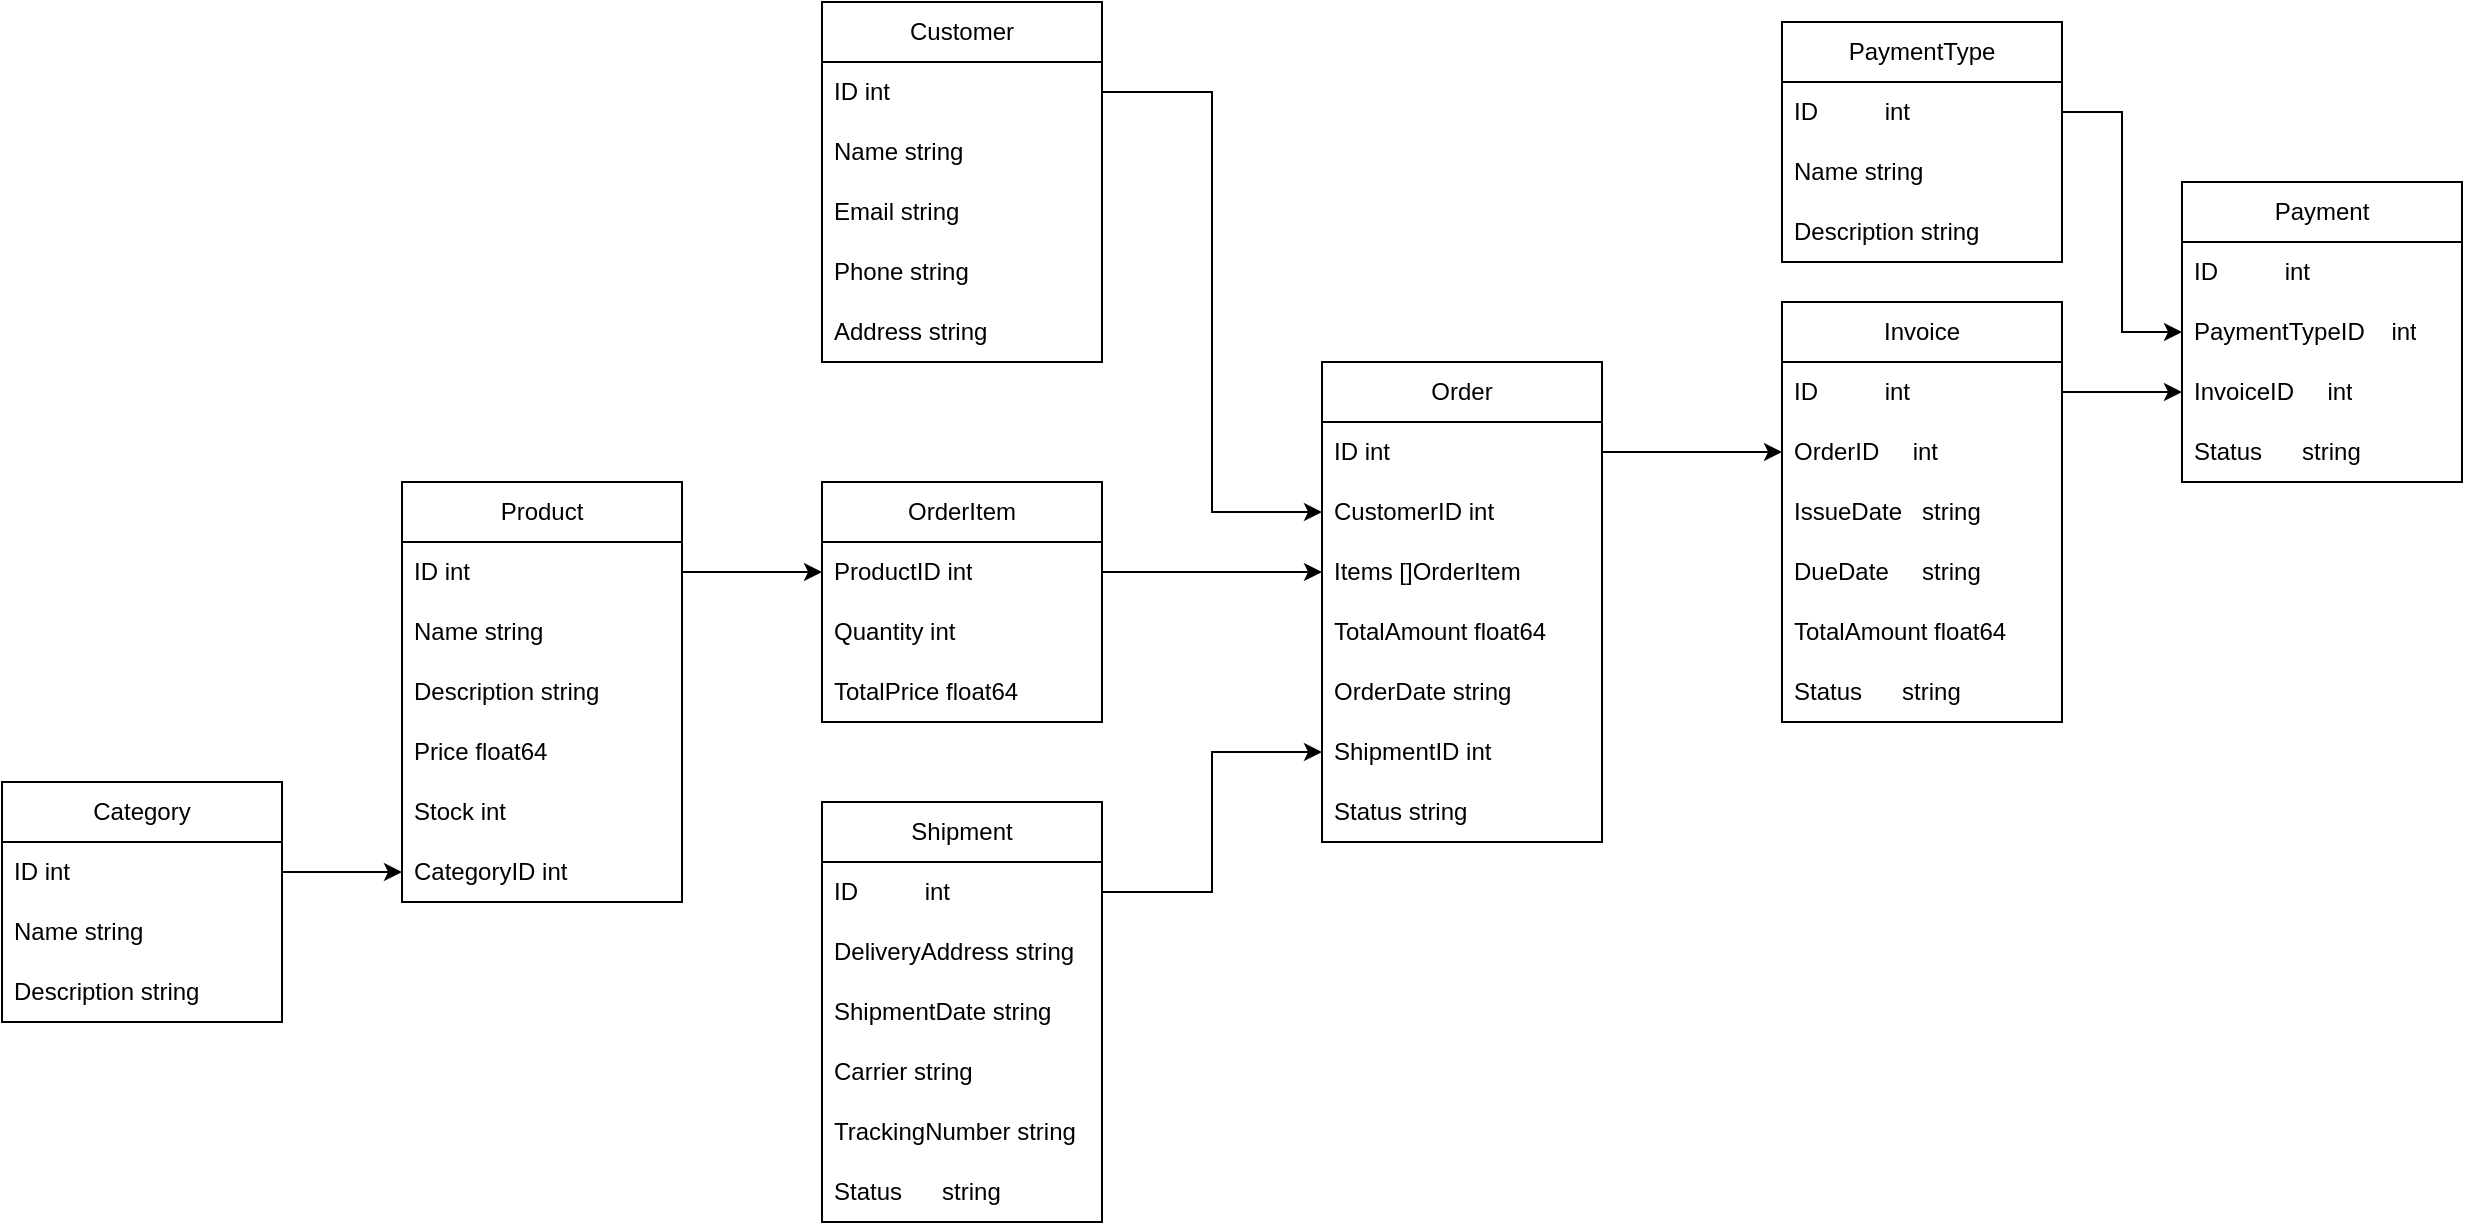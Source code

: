 <mxfile version="23.0.2" type="device" pages="3">
  <diagram name="Страница — 1" id="OrXKWMUVf-7JSKcRMRbm">
    <mxGraphModel dx="1621" dy="1203" grid="1" gridSize="10" guides="1" tooltips="1" connect="1" arrows="1" fold="1" page="1" pageScale="1" pageWidth="827" pageHeight="1169" math="0" shadow="0">
      <root>
        <mxCell id="0" />
        <mxCell id="1" parent="0" />
        <mxCell id="IeuV8SqR-g_wBqQhRRTd-9" value="Invoice" style="swimlane;fontStyle=0;childLayout=stackLayout;horizontal=1;startSize=30;horizontalStack=0;resizeParent=1;resizeParentMax=0;resizeLast=0;collapsible=1;marginBottom=0;whiteSpace=wrap;html=1;" parent="1" vertex="1">
          <mxGeometry x="750" y="180" width="140" height="210" as="geometry">
            <mxRectangle x="60" y="680" width="80" height="30" as="alternateBounds" />
          </mxGeometry>
        </mxCell>
        <mxCell id="IeuV8SqR-g_wBqQhRRTd-10" value="ID&amp;nbsp; &amp;nbsp; &amp;nbsp; &amp;nbsp; &amp;nbsp; int" style="text;strokeColor=none;fillColor=none;align=left;verticalAlign=middle;spacingLeft=4;spacingRight=4;overflow=hidden;points=[[0,0.5],[1,0.5]];portConstraint=eastwest;rotatable=0;whiteSpace=wrap;html=1;" parent="IeuV8SqR-g_wBqQhRRTd-9" vertex="1">
          <mxGeometry y="30" width="140" height="30" as="geometry" />
        </mxCell>
        <mxCell id="IeuV8SqR-g_wBqQhRRTd-11" value="&lt;div style=&quot;border-color: var(--border-color);&quot;&gt;OrderID&amp;nbsp; &amp;nbsp; &amp;nbsp;int&lt;/div&gt;" style="text;strokeColor=none;fillColor=none;align=left;verticalAlign=middle;spacingLeft=4;spacingRight=4;overflow=hidden;points=[[0,0.5],[1,0.5]];portConstraint=eastwest;rotatable=0;whiteSpace=wrap;html=1;" parent="IeuV8SqR-g_wBqQhRRTd-9" vertex="1">
          <mxGeometry y="60" width="140" height="30" as="geometry" />
        </mxCell>
        <mxCell id="IeuV8SqR-g_wBqQhRRTd-12" value="IssueDate&amp;nbsp; &amp;nbsp;string" style="text;strokeColor=none;fillColor=none;align=left;verticalAlign=middle;spacingLeft=4;spacingRight=4;overflow=hidden;points=[[0,0.5],[1,0.5]];portConstraint=eastwest;rotatable=0;whiteSpace=wrap;html=1;" parent="IeuV8SqR-g_wBqQhRRTd-9" vertex="1">
          <mxGeometry y="90" width="140" height="30" as="geometry" />
        </mxCell>
        <mxCell id="IeuV8SqR-g_wBqQhRRTd-13" value="DueDate&amp;nbsp; &amp;nbsp; &amp;nbsp;string" style="text;strokeColor=none;fillColor=none;align=left;verticalAlign=middle;spacingLeft=4;spacingRight=4;overflow=hidden;points=[[0,0.5],[1,0.5]];portConstraint=eastwest;rotatable=0;whiteSpace=wrap;html=1;" parent="IeuV8SqR-g_wBqQhRRTd-9" vertex="1">
          <mxGeometry y="120" width="140" height="30" as="geometry" />
        </mxCell>
        <mxCell id="IeuV8SqR-g_wBqQhRRTd-14" value="TotalAmount float64" style="text;strokeColor=none;fillColor=none;align=left;verticalAlign=middle;spacingLeft=4;spacingRight=4;overflow=hidden;points=[[0,0.5],[1,0.5]];portConstraint=eastwest;rotatable=0;whiteSpace=wrap;html=1;" parent="IeuV8SqR-g_wBqQhRRTd-9" vertex="1">
          <mxGeometry y="150" width="140" height="30" as="geometry" />
        </mxCell>
        <mxCell id="IeuV8SqR-g_wBqQhRRTd-15" value="Status&amp;nbsp; &amp;nbsp; &amp;nbsp; string" style="text;strokeColor=none;fillColor=none;align=left;verticalAlign=middle;spacingLeft=4;spacingRight=4;overflow=hidden;points=[[0,0.5],[1,0.5]];portConstraint=eastwest;rotatable=0;whiteSpace=wrap;html=1;" parent="IeuV8SqR-g_wBqQhRRTd-9" vertex="1">
          <mxGeometry y="180" width="140" height="30" as="geometry" />
        </mxCell>
        <mxCell id="IeuV8SqR-g_wBqQhRRTd-16" value="Shipment" style="swimlane;fontStyle=0;childLayout=stackLayout;horizontal=1;startSize=30;horizontalStack=0;resizeParent=1;resizeParentMax=0;resizeLast=0;collapsible=1;marginBottom=0;whiteSpace=wrap;html=1;" parent="1" vertex="1">
          <mxGeometry x="270" y="430" width="140" height="210" as="geometry">
            <mxRectangle x="60" y="680" width="80" height="30" as="alternateBounds" />
          </mxGeometry>
        </mxCell>
        <mxCell id="IeuV8SqR-g_wBqQhRRTd-17" value="ID&amp;nbsp; &amp;nbsp; &amp;nbsp; &amp;nbsp; &amp;nbsp; int" style="text;strokeColor=none;fillColor=none;align=left;verticalAlign=middle;spacingLeft=4;spacingRight=4;overflow=hidden;points=[[0,0.5],[1,0.5]];portConstraint=eastwest;rotatable=0;whiteSpace=wrap;html=1;" parent="IeuV8SqR-g_wBqQhRRTd-16" vertex="1">
          <mxGeometry y="30" width="140" height="30" as="geometry" />
        </mxCell>
        <mxCell id="IeuV8SqR-g_wBqQhRRTd-18" value="&lt;div style=&quot;border-color: var(--border-color);&quot;&gt;DeliveryAddress string&lt;br&gt;&lt;/div&gt;" style="text;strokeColor=none;fillColor=none;align=left;verticalAlign=middle;spacingLeft=4;spacingRight=4;overflow=hidden;points=[[0,0.5],[1,0.5]];portConstraint=eastwest;rotatable=0;whiteSpace=wrap;html=1;" parent="IeuV8SqR-g_wBqQhRRTd-16" vertex="1">
          <mxGeometry y="60" width="140" height="30" as="geometry" />
        </mxCell>
        <mxCell id="IeuV8SqR-g_wBqQhRRTd-19" value="ShipmentDate  string" style="text;strokeColor=none;fillColor=none;align=left;verticalAlign=middle;spacingLeft=4;spacingRight=4;overflow=hidden;points=[[0,0.5],[1,0.5]];portConstraint=eastwest;rotatable=0;whiteSpace=wrap;html=1;" parent="IeuV8SqR-g_wBqQhRRTd-16" vertex="1">
          <mxGeometry y="90" width="140" height="30" as="geometry" />
        </mxCell>
        <mxCell id="IeuV8SqR-g_wBqQhRRTd-20" value="Carrier       string" style="text;strokeColor=none;fillColor=none;align=left;verticalAlign=middle;spacingLeft=4;spacingRight=4;overflow=hidden;points=[[0,0.5],[1,0.5]];portConstraint=eastwest;rotatable=0;whiteSpace=wrap;html=1;" parent="IeuV8SqR-g_wBqQhRRTd-16" vertex="1">
          <mxGeometry y="120" width="140" height="30" as="geometry" />
        </mxCell>
        <mxCell id="IeuV8SqR-g_wBqQhRRTd-21" value="TrackingNumber string" style="text;strokeColor=none;fillColor=none;align=left;verticalAlign=middle;spacingLeft=4;spacingRight=4;overflow=hidden;points=[[0,0.5],[1,0.5]];portConstraint=eastwest;rotatable=0;whiteSpace=wrap;html=1;" parent="IeuV8SqR-g_wBqQhRRTd-16" vertex="1">
          <mxGeometry y="150" width="140" height="30" as="geometry" />
        </mxCell>
        <mxCell id="IeuV8SqR-g_wBqQhRRTd-22" value="Status&amp;nbsp; &amp;nbsp; &amp;nbsp; string" style="text;strokeColor=none;fillColor=none;align=left;verticalAlign=middle;spacingLeft=4;spacingRight=4;overflow=hidden;points=[[0,0.5],[1,0.5]];portConstraint=eastwest;rotatable=0;whiteSpace=wrap;html=1;" parent="IeuV8SqR-g_wBqQhRRTd-16" vertex="1">
          <mxGeometry y="180" width="140" height="30" as="geometry" />
        </mxCell>
        <mxCell id="IeuV8SqR-g_wBqQhRRTd-24" value="Payment" style="swimlane;fontStyle=0;childLayout=stackLayout;horizontal=1;startSize=30;horizontalStack=0;resizeParent=1;resizeParentMax=0;resizeLast=0;collapsible=1;marginBottom=0;whiteSpace=wrap;html=1;" parent="1" vertex="1">
          <mxGeometry x="950" y="120" width="140" height="150" as="geometry">
            <mxRectangle x="60" y="680" width="80" height="30" as="alternateBounds" />
          </mxGeometry>
        </mxCell>
        <mxCell id="IeuV8SqR-g_wBqQhRRTd-25" value="ID&amp;nbsp; &amp;nbsp; &amp;nbsp; &amp;nbsp; &amp;nbsp; int" style="text;strokeColor=none;fillColor=none;align=left;verticalAlign=middle;spacingLeft=4;spacingRight=4;overflow=hidden;points=[[0,0.5],[1,0.5]];portConstraint=eastwest;rotatable=0;whiteSpace=wrap;html=1;" parent="IeuV8SqR-g_wBqQhRRTd-24" vertex="1">
          <mxGeometry y="30" width="140" height="30" as="geometry" />
        </mxCell>
        <mxCell id="IeuV8SqR-g_wBqQhRRTd-29" value="PaymentTypeID&amp;nbsp; &amp;nbsp; int" style="text;strokeColor=none;fillColor=none;align=left;verticalAlign=middle;spacingLeft=4;spacingRight=4;overflow=hidden;points=[[0,0.5],[1,0.5]];portConstraint=eastwest;rotatable=0;whiteSpace=wrap;html=1;" parent="IeuV8SqR-g_wBqQhRRTd-24" vertex="1">
          <mxGeometry y="60" width="140" height="30" as="geometry" />
        </mxCell>
        <mxCell id="IeuV8SqR-g_wBqQhRRTd-26" value="&lt;div style=&quot;border-color: var(--border-color);&quot;&gt;InvoiceID&amp;nbsp; &amp;nbsp; &amp;nbsp;int&lt;/div&gt;" style="text;strokeColor=none;fillColor=none;align=left;verticalAlign=middle;spacingLeft=4;spacingRight=4;overflow=hidden;points=[[0,0.5],[1,0.5]];portConstraint=eastwest;rotatable=0;whiteSpace=wrap;html=1;" parent="IeuV8SqR-g_wBqQhRRTd-24" vertex="1">
          <mxGeometry y="90" width="140" height="30" as="geometry" />
        </mxCell>
        <mxCell id="IeuV8SqR-g_wBqQhRRTd-30" value="Status&amp;nbsp; &amp;nbsp; &amp;nbsp; string" style="text;strokeColor=none;fillColor=none;align=left;verticalAlign=middle;spacingLeft=4;spacingRight=4;overflow=hidden;points=[[0,0.5],[1,0.5]];portConstraint=eastwest;rotatable=0;whiteSpace=wrap;html=1;" parent="IeuV8SqR-g_wBqQhRRTd-24" vertex="1">
          <mxGeometry y="120" width="140" height="30" as="geometry" />
        </mxCell>
        <mxCell id="IeuV8SqR-g_wBqQhRRTd-31" value="Category" style="swimlane;fontStyle=0;childLayout=stackLayout;horizontal=1;startSize=30;horizontalStack=0;resizeParent=1;resizeParentMax=0;resizeLast=0;collapsible=1;marginBottom=0;whiteSpace=wrap;html=1;" parent="1" vertex="1">
          <mxGeometry x="-140" y="420" width="140" height="120" as="geometry" />
        </mxCell>
        <mxCell id="IeuV8SqR-g_wBqQhRRTd-32" value="ID          int" style="text;strokeColor=none;fillColor=none;align=left;verticalAlign=middle;spacingLeft=4;spacingRight=4;overflow=hidden;points=[[0,0.5],[1,0.5]];portConstraint=eastwest;rotatable=0;whiteSpace=wrap;html=1;" parent="IeuV8SqR-g_wBqQhRRTd-31" vertex="1">
          <mxGeometry y="30" width="140" height="30" as="geometry" />
        </mxCell>
        <mxCell id="IeuV8SqR-g_wBqQhRRTd-33" value="Name        string" style="text;strokeColor=none;fillColor=none;align=left;verticalAlign=middle;spacingLeft=4;spacingRight=4;overflow=hidden;points=[[0,0.5],[1,0.5]];portConstraint=eastwest;rotatable=0;whiteSpace=wrap;html=1;" parent="IeuV8SqR-g_wBqQhRRTd-31" vertex="1">
          <mxGeometry y="60" width="140" height="30" as="geometry" />
        </mxCell>
        <mxCell id="IeuV8SqR-g_wBqQhRRTd-34" value="Description string" style="text;strokeColor=none;fillColor=none;align=left;verticalAlign=middle;spacingLeft=4;spacingRight=4;overflow=hidden;points=[[0,0.5],[1,0.5]];portConstraint=eastwest;rotatable=0;whiteSpace=wrap;html=1;" parent="IeuV8SqR-g_wBqQhRRTd-31" vertex="1">
          <mxGeometry y="90" width="140" height="30" as="geometry" />
        </mxCell>
        <mxCell id="IeuV8SqR-g_wBqQhRRTd-36" value="OrderItem" style="swimlane;fontStyle=0;childLayout=stackLayout;horizontal=1;startSize=30;horizontalStack=0;resizeParent=1;resizeParentMax=0;resizeLast=0;collapsible=1;marginBottom=0;whiteSpace=wrap;html=1;" parent="1" vertex="1">
          <mxGeometry x="270" y="270" width="140" height="120" as="geometry" />
        </mxCell>
        <mxCell id="IeuV8SqR-g_wBqQhRRTd-37" value="ProductID  int" style="text;strokeColor=none;fillColor=none;align=left;verticalAlign=middle;spacingLeft=4;spacingRight=4;overflow=hidden;points=[[0,0.5],[1,0.5]];portConstraint=eastwest;rotatable=0;whiteSpace=wrap;html=1;" parent="IeuV8SqR-g_wBqQhRRTd-36" vertex="1">
          <mxGeometry y="30" width="140" height="30" as="geometry" />
        </mxCell>
        <mxCell id="IeuV8SqR-g_wBqQhRRTd-38" value="Quantity   int" style="text;strokeColor=none;fillColor=none;align=left;verticalAlign=middle;spacingLeft=4;spacingRight=4;overflow=hidden;points=[[0,0.5],[1,0.5]];portConstraint=eastwest;rotatable=0;whiteSpace=wrap;html=1;" parent="IeuV8SqR-g_wBqQhRRTd-36" vertex="1">
          <mxGeometry y="60" width="140" height="30" as="geometry" />
        </mxCell>
        <mxCell id="IeuV8SqR-g_wBqQhRRTd-40" value="TotalPrice float64" style="text;strokeColor=none;fillColor=none;align=left;verticalAlign=middle;spacingLeft=4;spacingRight=4;overflow=hidden;points=[[0,0.5],[1,0.5]];portConstraint=eastwest;rotatable=0;whiteSpace=wrap;html=1;" parent="IeuV8SqR-g_wBqQhRRTd-36" vertex="1">
          <mxGeometry y="90" width="140" height="30" as="geometry" />
        </mxCell>
        <mxCell id="IeuV8SqR-g_wBqQhRRTd-41" value="Order" style="swimlane;fontStyle=0;childLayout=stackLayout;horizontal=1;startSize=30;horizontalStack=0;resizeParent=1;resizeParentMax=0;resizeLast=0;collapsible=1;marginBottom=0;whiteSpace=wrap;html=1;" parent="1" vertex="1">
          <mxGeometry x="520" y="210" width="140" height="240" as="geometry" />
        </mxCell>
        <mxCell id="IeuV8SqR-g_wBqQhRRTd-42" value="ID             int" style="text;strokeColor=none;fillColor=none;align=left;verticalAlign=middle;spacingLeft=4;spacingRight=4;overflow=hidden;points=[[0,0.5],[1,0.5]];portConstraint=eastwest;rotatable=0;whiteSpace=wrap;html=1;" parent="IeuV8SqR-g_wBqQhRRTd-41" vertex="1">
          <mxGeometry y="30" width="140" height="30" as="geometry" />
        </mxCell>
        <mxCell id="IeuV8SqR-g_wBqQhRRTd-43" value="CustomerID     int" style="text;strokeColor=none;fillColor=none;align=left;verticalAlign=middle;spacingLeft=4;spacingRight=4;overflow=hidden;points=[[0,0.5],[1,0.5]];portConstraint=eastwest;rotatable=0;whiteSpace=wrap;html=1;" parent="IeuV8SqR-g_wBqQhRRTd-41" vertex="1">
          <mxGeometry y="60" width="140" height="30" as="geometry" />
        </mxCell>
        <mxCell id="IeuV8SqR-g_wBqQhRRTd-44" value="Items          []OrderItem" style="text;strokeColor=none;fillColor=none;align=left;verticalAlign=middle;spacingLeft=4;spacingRight=4;overflow=hidden;points=[[0,0.5],[1,0.5]];portConstraint=eastwest;rotatable=0;whiteSpace=wrap;html=1;" parent="IeuV8SqR-g_wBqQhRRTd-41" vertex="1">
          <mxGeometry y="90" width="140" height="30" as="geometry" />
        </mxCell>
        <mxCell id="IeuV8SqR-g_wBqQhRRTd-45" value="TotalAmount    float64" style="text;strokeColor=none;fillColor=none;align=left;verticalAlign=middle;spacingLeft=4;spacingRight=4;overflow=hidden;points=[[0,0.5],[1,0.5]];portConstraint=eastwest;rotatable=0;whiteSpace=wrap;html=1;" parent="IeuV8SqR-g_wBqQhRRTd-41" vertex="1">
          <mxGeometry y="120" width="140" height="30" as="geometry" />
        </mxCell>
        <mxCell id="IeuV8SqR-g_wBqQhRRTd-46" value="OrderDate      string" style="text;strokeColor=none;fillColor=none;align=left;verticalAlign=middle;spacingLeft=4;spacingRight=4;overflow=hidden;points=[[0,0.5],[1,0.5]];portConstraint=eastwest;rotatable=0;whiteSpace=wrap;html=1;" parent="IeuV8SqR-g_wBqQhRRTd-41" vertex="1">
          <mxGeometry y="150" width="140" height="30" as="geometry" />
        </mxCell>
        <mxCell id="IeuV8SqR-g_wBqQhRRTd-48" value="ShipmentID int" style="text;strokeColor=none;fillColor=none;align=left;verticalAlign=middle;spacingLeft=4;spacingRight=4;overflow=hidden;points=[[0,0.5],[1,0.5]];portConstraint=eastwest;rotatable=0;whiteSpace=wrap;html=1;" parent="IeuV8SqR-g_wBqQhRRTd-41" vertex="1">
          <mxGeometry y="180" width="140" height="30" as="geometry" />
        </mxCell>
        <mxCell id="IeuV8SqR-g_wBqQhRRTd-47" value="Status         string" style="text;strokeColor=none;fillColor=none;align=left;verticalAlign=middle;spacingLeft=4;spacingRight=4;overflow=hidden;points=[[0,0.5],[1,0.5]];portConstraint=eastwest;rotatable=0;whiteSpace=wrap;html=1;" parent="IeuV8SqR-g_wBqQhRRTd-41" vertex="1">
          <mxGeometry y="210" width="140" height="30" as="geometry" />
        </mxCell>
        <mxCell id="IeuV8SqR-g_wBqQhRRTd-50" value="Product" style="swimlane;fontStyle=0;childLayout=stackLayout;horizontal=1;startSize=30;horizontalStack=0;resizeParent=1;resizeParentMax=0;resizeLast=0;collapsible=1;marginBottom=0;whiteSpace=wrap;html=1;" parent="1" vertex="1">
          <mxGeometry x="60" y="270" width="140" height="210" as="geometry" />
        </mxCell>
        <mxCell id="IeuV8SqR-g_wBqQhRRTd-51" value="ID          int" style="text;strokeColor=none;fillColor=none;align=left;verticalAlign=middle;spacingLeft=4;spacingRight=4;overflow=hidden;points=[[0,0.5],[1,0.5]];portConstraint=eastwest;rotatable=0;whiteSpace=wrap;html=1;" parent="IeuV8SqR-g_wBqQhRRTd-50" vertex="1">
          <mxGeometry y="30" width="140" height="30" as="geometry" />
        </mxCell>
        <mxCell id="IeuV8SqR-g_wBqQhRRTd-52" value="Name        string" style="text;strokeColor=none;fillColor=none;align=left;verticalAlign=middle;spacingLeft=4;spacingRight=4;overflow=hidden;points=[[0,0.5],[1,0.5]];portConstraint=eastwest;rotatable=0;whiteSpace=wrap;html=1;" parent="IeuV8SqR-g_wBqQhRRTd-50" vertex="1">
          <mxGeometry y="60" width="140" height="30" as="geometry" />
        </mxCell>
        <mxCell id="IeuV8SqR-g_wBqQhRRTd-53" value="Description string" style="text;strokeColor=none;fillColor=none;align=left;verticalAlign=middle;spacingLeft=4;spacingRight=4;overflow=hidden;points=[[0,0.5],[1,0.5]];portConstraint=eastwest;rotatable=0;whiteSpace=wrap;html=1;" parent="IeuV8SqR-g_wBqQhRRTd-50" vertex="1">
          <mxGeometry y="90" width="140" height="30" as="geometry" />
        </mxCell>
        <mxCell id="IeuV8SqR-g_wBqQhRRTd-54" value="Price       float64" style="text;strokeColor=none;fillColor=none;align=left;verticalAlign=middle;spacingLeft=4;spacingRight=4;overflow=hidden;points=[[0,0.5],[1,0.5]];portConstraint=eastwest;rotatable=0;whiteSpace=wrap;html=1;" parent="IeuV8SqR-g_wBqQhRRTd-50" vertex="1">
          <mxGeometry y="120" width="140" height="30" as="geometry" />
        </mxCell>
        <mxCell id="IeuV8SqR-g_wBqQhRRTd-55" value="Stock       int" style="text;strokeColor=none;fillColor=none;align=left;verticalAlign=middle;spacingLeft=4;spacingRight=4;overflow=hidden;points=[[0,0.5],[1,0.5]];portConstraint=eastwest;rotatable=0;whiteSpace=wrap;html=1;" parent="IeuV8SqR-g_wBqQhRRTd-50" vertex="1">
          <mxGeometry y="150" width="140" height="30" as="geometry" />
        </mxCell>
        <mxCell id="IeuV8SqR-g_wBqQhRRTd-56" value="CategoryID int" style="text;strokeColor=none;fillColor=none;align=left;verticalAlign=middle;spacingLeft=4;spacingRight=4;overflow=hidden;points=[[0,0.5],[1,0.5]];portConstraint=eastwest;rotatable=0;whiteSpace=wrap;html=1;" parent="IeuV8SqR-g_wBqQhRRTd-50" vertex="1">
          <mxGeometry y="180" width="140" height="30" as="geometry" />
        </mxCell>
        <mxCell id="IeuV8SqR-g_wBqQhRRTd-57" value="Customer" style="swimlane;fontStyle=0;childLayout=stackLayout;horizontal=1;startSize=30;horizontalStack=0;resizeParent=1;resizeParentMax=0;resizeLast=0;collapsible=1;marginBottom=0;whiteSpace=wrap;html=1;" parent="1" vertex="1">
          <mxGeometry x="270" y="30" width="140" height="180" as="geometry" />
        </mxCell>
        <mxCell id="IeuV8SqR-g_wBqQhRRTd-58" value="ID      int" style="text;strokeColor=none;fillColor=none;align=left;verticalAlign=middle;spacingLeft=4;spacingRight=4;overflow=hidden;points=[[0,0.5],[1,0.5]];portConstraint=eastwest;rotatable=0;whiteSpace=wrap;html=1;" parent="IeuV8SqR-g_wBqQhRRTd-57" vertex="1">
          <mxGeometry y="30" width="140" height="30" as="geometry" />
        </mxCell>
        <mxCell id="IeuV8SqR-g_wBqQhRRTd-59" value="Name    string" style="text;strokeColor=none;fillColor=none;align=left;verticalAlign=middle;spacingLeft=4;spacingRight=4;overflow=hidden;points=[[0,0.5],[1,0.5]];portConstraint=eastwest;rotatable=0;whiteSpace=wrap;html=1;" parent="IeuV8SqR-g_wBqQhRRTd-57" vertex="1">
          <mxGeometry y="60" width="140" height="30" as="geometry" />
        </mxCell>
        <mxCell id="IeuV8SqR-g_wBqQhRRTd-60" value="Email   string" style="text;strokeColor=none;fillColor=none;align=left;verticalAlign=middle;spacingLeft=4;spacingRight=4;overflow=hidden;points=[[0,0.5],[1,0.5]];portConstraint=eastwest;rotatable=0;whiteSpace=wrap;html=1;" parent="IeuV8SqR-g_wBqQhRRTd-57" vertex="1">
          <mxGeometry y="90" width="140" height="30" as="geometry" />
        </mxCell>
        <mxCell id="IeuV8SqR-g_wBqQhRRTd-61" value="Phone   string" style="text;strokeColor=none;fillColor=none;align=left;verticalAlign=middle;spacingLeft=4;spacingRight=4;overflow=hidden;points=[[0,0.5],[1,0.5]];portConstraint=eastwest;rotatable=0;whiteSpace=wrap;html=1;" parent="IeuV8SqR-g_wBqQhRRTd-57" vertex="1">
          <mxGeometry y="120" width="140" height="30" as="geometry" />
        </mxCell>
        <mxCell id="IeuV8SqR-g_wBqQhRRTd-62" value="Address string" style="text;strokeColor=none;fillColor=none;align=left;verticalAlign=middle;spacingLeft=4;spacingRight=4;overflow=hidden;points=[[0,0.5],[1,0.5]];portConstraint=eastwest;rotatable=0;whiteSpace=wrap;html=1;" parent="IeuV8SqR-g_wBqQhRRTd-57" vertex="1">
          <mxGeometry y="150" width="140" height="30" as="geometry" />
        </mxCell>
        <mxCell id="IeuV8SqR-g_wBqQhRRTd-68" style="edgeStyle=orthogonalEdgeStyle;rounded=0;orthogonalLoop=1;jettySize=auto;html=1;exitX=1;exitY=0.5;exitDx=0;exitDy=0;entryX=0;entryY=0.5;entryDx=0;entryDy=0;" parent="1" source="IeuV8SqR-g_wBqQhRRTd-37" target="IeuV8SqR-g_wBqQhRRTd-44" edge="1">
          <mxGeometry relative="1" as="geometry" />
        </mxCell>
        <mxCell id="IeuV8SqR-g_wBqQhRRTd-74" style="edgeStyle=orthogonalEdgeStyle;rounded=0;orthogonalLoop=1;jettySize=auto;html=1;exitX=1;exitY=0.5;exitDx=0;exitDy=0;entryX=0;entryY=0.5;entryDx=0;entryDy=0;" parent="1" source="IeuV8SqR-g_wBqQhRRTd-42" target="IeuV8SqR-g_wBqQhRRTd-11" edge="1">
          <mxGeometry relative="1" as="geometry" />
        </mxCell>
        <mxCell id="IeuV8SqR-g_wBqQhRRTd-78" style="edgeStyle=orthogonalEdgeStyle;rounded=0;orthogonalLoop=1;jettySize=auto;html=1;exitX=1;exitY=0.5;exitDx=0;exitDy=0;entryX=0;entryY=0.5;entryDx=0;entryDy=0;" parent="1" source="IeuV8SqR-g_wBqQhRRTd-58" target="IeuV8SqR-g_wBqQhRRTd-43" edge="1">
          <mxGeometry relative="1" as="geometry" />
        </mxCell>
        <mxCell id="IeuV8SqR-g_wBqQhRRTd-79" style="edgeStyle=orthogonalEdgeStyle;rounded=0;orthogonalLoop=1;jettySize=auto;html=1;exitX=1;exitY=0.5;exitDx=0;exitDy=0;entryX=0;entryY=0.5;entryDx=0;entryDy=0;" parent="1" source="IeuV8SqR-g_wBqQhRRTd-51" target="IeuV8SqR-g_wBqQhRRTd-37" edge="1">
          <mxGeometry relative="1" as="geometry" />
        </mxCell>
        <mxCell id="IeuV8SqR-g_wBqQhRRTd-81" style="edgeStyle=orthogonalEdgeStyle;rounded=0;orthogonalLoop=1;jettySize=auto;html=1;exitX=1;exitY=0.5;exitDx=0;exitDy=0;entryX=0;entryY=0.5;entryDx=0;entryDy=0;" parent="1" source="IeuV8SqR-g_wBqQhRRTd-32" target="IeuV8SqR-g_wBqQhRRTd-56" edge="1">
          <mxGeometry relative="1" as="geometry" />
        </mxCell>
        <mxCell id="IeuV8SqR-g_wBqQhRRTd-83" style="edgeStyle=orthogonalEdgeStyle;rounded=0;orthogonalLoop=1;jettySize=auto;html=1;exitX=1;exitY=0.5;exitDx=0;exitDy=0;entryX=0;entryY=0.5;entryDx=0;entryDy=0;" parent="1" source="IeuV8SqR-g_wBqQhRRTd-10" target="IeuV8SqR-g_wBqQhRRTd-26" edge="1">
          <mxGeometry relative="1" as="geometry" />
        </mxCell>
        <mxCell id="IeuV8SqR-g_wBqQhRRTd-84" value="PaymentType" style="swimlane;fontStyle=0;childLayout=stackLayout;horizontal=1;startSize=30;horizontalStack=0;resizeParent=1;resizeParentMax=0;resizeLast=0;collapsible=1;marginBottom=0;whiteSpace=wrap;html=1;" parent="1" vertex="1">
          <mxGeometry x="750" y="40" width="140" height="120" as="geometry">
            <mxRectangle x="60" y="680" width="80" height="30" as="alternateBounds" />
          </mxGeometry>
        </mxCell>
        <mxCell id="IeuV8SqR-g_wBqQhRRTd-85" value="ID&amp;nbsp; &amp;nbsp; &amp;nbsp; &amp;nbsp; &amp;nbsp; int" style="text;strokeColor=none;fillColor=none;align=left;verticalAlign=middle;spacingLeft=4;spacingRight=4;overflow=hidden;points=[[0,0.5],[1,0.5]];portConstraint=eastwest;rotatable=0;whiteSpace=wrap;html=1;" parent="IeuV8SqR-g_wBqQhRRTd-84" vertex="1">
          <mxGeometry y="30" width="140" height="30" as="geometry" />
        </mxCell>
        <mxCell id="IeuV8SqR-g_wBqQhRRTd-86" value="&lt;div style=&quot;border-color: var(--border-color);&quot;&gt;Name string&lt;/div&gt;" style="text;strokeColor=none;fillColor=none;align=left;verticalAlign=middle;spacingLeft=4;spacingRight=4;overflow=hidden;points=[[0,0.5],[1,0.5]];portConstraint=eastwest;rotatable=0;whiteSpace=wrap;html=1;" parent="IeuV8SqR-g_wBqQhRRTd-84" vertex="1">
          <mxGeometry y="60" width="140" height="30" as="geometry" />
        </mxCell>
        <mxCell id="IeuV8SqR-g_wBqQhRRTd-87" value="Description string" style="text;strokeColor=none;fillColor=none;align=left;verticalAlign=middle;spacingLeft=4;spacingRight=4;overflow=hidden;points=[[0,0.5],[1,0.5]];portConstraint=eastwest;rotatable=0;whiteSpace=wrap;html=1;" parent="IeuV8SqR-g_wBqQhRRTd-84" vertex="1">
          <mxGeometry y="90" width="140" height="30" as="geometry" />
        </mxCell>
        <mxCell id="IeuV8SqR-g_wBqQhRRTd-89" style="edgeStyle=orthogonalEdgeStyle;rounded=0;orthogonalLoop=1;jettySize=auto;html=1;exitX=1;exitY=0.5;exitDx=0;exitDy=0;entryX=0;entryY=0.5;entryDx=0;entryDy=0;" parent="1" source="IeuV8SqR-g_wBqQhRRTd-85" target="IeuV8SqR-g_wBqQhRRTd-29" edge="1">
          <mxGeometry relative="1" as="geometry" />
        </mxCell>
        <mxCell id="IeuV8SqR-g_wBqQhRRTd-90" style="edgeStyle=orthogonalEdgeStyle;rounded=0;orthogonalLoop=1;jettySize=auto;html=1;exitX=1;exitY=0.5;exitDx=0;exitDy=0;entryX=0;entryY=0.5;entryDx=0;entryDy=0;" parent="1" source="IeuV8SqR-g_wBqQhRRTd-17" target="IeuV8SqR-g_wBqQhRRTd-48" edge="1">
          <mxGeometry relative="1" as="geometry" />
        </mxCell>
      </root>
    </mxGraphModel>
  </diagram>
  <diagram id="hRl6HaS7yld_5Cga_o9V" name="Страница — 2">
    <mxGraphModel dx="1621" dy="1203" grid="1" gridSize="10" guides="1" tooltips="1" connect="1" arrows="1" fold="1" page="1" pageScale="1" pageWidth="827" pageHeight="1169" math="0" shadow="0">
      <root>
        <mxCell id="0" />
        <mxCell id="1" parent="0" />
        <mxCell id="d3P3fgSp8SvJpRNovjKH-24" value="Item" style="swimlane;fontStyle=0;childLayout=stackLayout;horizontal=1;startSize=30;horizontalStack=0;resizeParent=1;resizeParentMax=0;resizeLast=0;collapsible=1;marginBottom=0;whiteSpace=wrap;html=1;" vertex="1" parent="1">
          <mxGeometry x="250" y="350" width="140" height="150" as="geometry" />
        </mxCell>
        <mxCell id="d3P3fgSp8SvJpRNovjKH-25" value="ID int" style="text;strokeColor=none;fillColor=none;align=left;verticalAlign=middle;spacingLeft=4;spacingRight=4;overflow=hidden;points=[[0,0.5],[1,0.5]];portConstraint=eastwest;rotatable=0;whiteSpace=wrap;html=1;" vertex="1" parent="d3P3fgSp8SvJpRNovjKH-24">
          <mxGeometry y="30" width="140" height="30" as="geometry" />
        </mxCell>
        <mxCell id="d3P3fgSp8SvJpRNovjKH-26" value="ProductID int" style="text;strokeColor=none;fillColor=none;align=left;verticalAlign=middle;spacingLeft=4;spacingRight=4;overflow=hidden;points=[[0,0.5],[1,0.5]];portConstraint=eastwest;rotatable=0;whiteSpace=wrap;html=1;" vertex="1" parent="d3P3fgSp8SvJpRNovjKH-24">
          <mxGeometry y="60" width="140" height="30" as="geometry" />
        </mxCell>
        <mxCell id="d3P3fgSp8SvJpRNovjKH-27" value="Quantity int" style="text;strokeColor=none;fillColor=none;align=left;verticalAlign=middle;spacingLeft=4;spacingRight=4;overflow=hidden;points=[[0,0.5],[1,0.5]];portConstraint=eastwest;rotatable=0;whiteSpace=wrap;html=1;" vertex="1" parent="d3P3fgSp8SvJpRNovjKH-24">
          <mxGeometry y="90" width="140" height="30" as="geometry" />
        </mxCell>
        <mxCell id="iVpgBM49DR3VjEu6cVEC-1" value="TotalPrice float64" style="text;strokeColor=none;fillColor=none;align=left;verticalAlign=middle;spacingLeft=4;spacingRight=4;overflow=hidden;points=[[0,0.5],[1,0.5]];portConstraint=eastwest;rotatable=0;whiteSpace=wrap;html=1;" vertex="1" parent="d3P3fgSp8SvJpRNovjKH-24">
          <mxGeometry y="120" width="140" height="30" as="geometry" />
        </mxCell>
        <mxCell id="d3P3fgSp8SvJpRNovjKH-28" value="Order" style="swimlane;fontStyle=0;childLayout=stackLayout;horizontal=1;startSize=30;horizontalStack=0;resizeParent=1;resizeParentMax=0;resizeLast=0;collapsible=1;marginBottom=0;whiteSpace=wrap;html=1;" vertex="1" parent="1">
          <mxGeometry x="500" y="190" width="140" height="210" as="geometry" />
        </mxCell>
        <mxCell id="d3P3fgSp8SvJpRNovjKH-29" value="ID             int" style="text;strokeColor=none;fillColor=none;align=left;verticalAlign=middle;spacingLeft=4;spacingRight=4;overflow=hidden;points=[[0,0.5],[1,0.5]];portConstraint=eastwest;rotatable=0;whiteSpace=wrap;html=1;" vertex="1" parent="d3P3fgSp8SvJpRNovjKH-28">
          <mxGeometry y="30" width="140" height="30" as="geometry" />
        </mxCell>
        <mxCell id="d3P3fgSp8SvJpRNovjKH-30" value="UserID int" style="text;strokeColor=none;fillColor=none;align=left;verticalAlign=middle;spacingLeft=4;spacingRight=4;overflow=hidden;points=[[0,0.5],[1,0.5]];portConstraint=eastwest;rotatable=0;whiteSpace=wrap;html=1;" vertex="1" parent="d3P3fgSp8SvJpRNovjKH-28">
          <mxGeometry y="60" width="140" height="30" as="geometry" />
        </mxCell>
        <mxCell id="d3P3fgSp8SvJpRNovjKH-31" value="StateID int" style="text;strokeColor=none;fillColor=none;align=left;verticalAlign=middle;spacingLeft=4;spacingRight=4;overflow=hidden;points=[[0,0.5],[1,0.5]];portConstraint=eastwest;rotatable=0;whiteSpace=wrap;html=1;" vertex="1" parent="d3P3fgSp8SvJpRNovjKH-28">
          <mxGeometry y="90" width="140" height="30" as="geometry" />
        </mxCell>
        <mxCell id="UpuKNfngDmoBpAStRfp2-5" value="Items []int" style="text;strokeColor=none;fillColor=none;align=left;verticalAlign=middle;spacingLeft=4;spacingRight=4;overflow=hidden;points=[[0,0.5],[1,0.5]];portConstraint=eastwest;rotatable=0;whiteSpace=wrap;html=1;" vertex="1" parent="d3P3fgSp8SvJpRNovjKH-28">
          <mxGeometry y="120" width="140" height="30" as="geometry" />
        </mxCell>
        <mxCell id="d3P3fgSp8SvJpRNovjKH-32" value="TotalAmount    float64" style="text;strokeColor=none;fillColor=none;align=left;verticalAlign=middle;spacingLeft=4;spacingRight=4;overflow=hidden;points=[[0,0.5],[1,0.5]];portConstraint=eastwest;rotatable=0;whiteSpace=wrap;html=1;" vertex="1" parent="d3P3fgSp8SvJpRNovjKH-28">
          <mxGeometry y="150" width="140" height="30" as="geometry" />
        </mxCell>
        <mxCell id="d3P3fgSp8SvJpRNovjKH-33" value="CreatedAt time.Time" style="text;strokeColor=none;fillColor=none;align=left;verticalAlign=middle;spacingLeft=4;spacingRight=4;overflow=hidden;points=[[0,0.5],[1,0.5]];portConstraint=eastwest;rotatable=0;whiteSpace=wrap;html=1;" vertex="1" parent="d3P3fgSp8SvJpRNovjKH-28">
          <mxGeometry y="180" width="140" height="30" as="geometry" />
        </mxCell>
        <mxCell id="d3P3fgSp8SvJpRNovjKH-36" value="Product" style="swimlane;fontStyle=0;childLayout=stackLayout;horizontal=1;startSize=30;horizontalStack=0;resizeParent=1;resizeParentMax=0;resizeLast=0;collapsible=1;marginBottom=0;whiteSpace=wrap;html=1;" vertex="1" parent="1">
          <mxGeometry x="60" y="380" width="140" height="180" as="geometry" />
        </mxCell>
        <mxCell id="d3P3fgSp8SvJpRNovjKH-37" value="ID          int" style="text;strokeColor=none;fillColor=none;align=left;verticalAlign=middle;spacingLeft=4;spacingRight=4;overflow=hidden;points=[[0,0.5],[1,0.5]];portConstraint=eastwest;rotatable=0;whiteSpace=wrap;html=1;" vertex="1" parent="d3P3fgSp8SvJpRNovjKH-36">
          <mxGeometry y="30" width="140" height="30" as="geometry" />
        </mxCell>
        <mxCell id="d3P3fgSp8SvJpRNovjKH-38" value="Name        string" style="text;strokeColor=none;fillColor=none;align=left;verticalAlign=middle;spacingLeft=4;spacingRight=4;overflow=hidden;points=[[0,0.5],[1,0.5]];portConstraint=eastwest;rotatable=0;whiteSpace=wrap;html=1;" vertex="1" parent="d3P3fgSp8SvJpRNovjKH-36">
          <mxGeometry y="60" width="140" height="30" as="geometry" />
        </mxCell>
        <mxCell id="d3P3fgSp8SvJpRNovjKH-39" value="ProviderID int" style="text;strokeColor=none;fillColor=none;align=left;verticalAlign=middle;spacingLeft=4;spacingRight=4;overflow=hidden;points=[[0,0.5],[1,0.5]];portConstraint=eastwest;rotatable=0;whiteSpace=wrap;html=1;" vertex="1" parent="d3P3fgSp8SvJpRNovjKH-36">
          <mxGeometry y="90" width="140" height="30" as="geometry" />
        </mxCell>
        <mxCell id="d3P3fgSp8SvJpRNovjKH-40" value="Price       float64" style="text;strokeColor=none;fillColor=none;align=left;verticalAlign=middle;spacingLeft=4;spacingRight=4;overflow=hidden;points=[[0,0.5],[1,0.5]];portConstraint=eastwest;rotatable=0;whiteSpace=wrap;html=1;" vertex="1" parent="d3P3fgSp8SvJpRNovjKH-36">
          <mxGeometry y="120" width="140" height="30" as="geometry" />
        </mxCell>
        <mxCell id="d3P3fgSp8SvJpRNovjKH-41" value="Stock int" style="text;strokeColor=none;fillColor=none;align=left;verticalAlign=middle;spacingLeft=4;spacingRight=4;overflow=hidden;points=[[0,0.5],[1,0.5]];portConstraint=eastwest;rotatable=0;whiteSpace=wrap;html=1;" vertex="1" parent="d3P3fgSp8SvJpRNovjKH-36">
          <mxGeometry y="150" width="140" height="30" as="geometry" />
        </mxCell>
        <mxCell id="d3P3fgSp8SvJpRNovjKH-43" value="User" style="swimlane;fontStyle=0;childLayout=stackLayout;horizontal=1;startSize=30;horizontalStack=0;resizeParent=1;resizeParentMax=0;resizeLast=0;collapsible=1;marginBottom=0;whiteSpace=wrap;html=1;" vertex="1" parent="1">
          <mxGeometry x="250" y="60" width="140" height="180" as="geometry" />
        </mxCell>
        <mxCell id="d3P3fgSp8SvJpRNovjKH-44" value="ID      int" style="text;strokeColor=none;fillColor=none;align=left;verticalAlign=middle;spacingLeft=4;spacingRight=4;overflow=hidden;points=[[0,0.5],[1,0.5]];portConstraint=eastwest;rotatable=0;whiteSpace=wrap;html=1;" vertex="1" parent="d3P3fgSp8SvJpRNovjKH-43">
          <mxGeometry y="30" width="140" height="30" as="geometry" />
        </mxCell>
        <mxCell id="d3P3fgSp8SvJpRNovjKH-45" value="Login string" style="text;strokeColor=none;fillColor=none;align=left;verticalAlign=middle;spacingLeft=4;spacingRight=4;overflow=hidden;points=[[0,0.5],[1,0.5]];portConstraint=eastwest;rotatable=0;whiteSpace=wrap;html=1;" vertex="1" parent="d3P3fgSp8SvJpRNovjKH-43">
          <mxGeometry y="60" width="140" height="30" as="geometry" />
        </mxCell>
        <mxCell id="d3P3fgSp8SvJpRNovjKH-46" value="Password string" style="text;strokeColor=none;fillColor=none;align=left;verticalAlign=middle;spacingLeft=4;spacingRight=4;overflow=hidden;points=[[0,0.5],[1,0.5]];portConstraint=eastwest;rotatable=0;whiteSpace=wrap;html=1;" vertex="1" parent="d3P3fgSp8SvJpRNovjKH-43">
          <mxGeometry y="90" width="140" height="30" as="geometry" />
        </mxCell>
        <mxCell id="d3P3fgSp8SvJpRNovjKH-47" value="Role string" style="text;strokeColor=none;fillColor=none;align=left;verticalAlign=middle;spacingLeft=4;spacingRight=4;overflow=hidden;points=[[0,0.5],[1,0.5]];portConstraint=eastwest;rotatable=0;whiteSpace=wrap;html=1;" vertex="1" parent="d3P3fgSp8SvJpRNovjKH-43">
          <mxGeometry y="120" width="140" height="30" as="geometry" />
        </mxCell>
        <mxCell id="d3P3fgSp8SvJpRNovjKH-48" value="Token string" style="text;strokeColor=none;fillColor=none;align=left;verticalAlign=middle;spacingLeft=4;spacingRight=4;overflow=hidden;points=[[0,0.5],[1,0.5]];portConstraint=eastwest;rotatable=0;whiteSpace=wrap;html=1;" vertex="1" parent="d3P3fgSp8SvJpRNovjKH-43">
          <mxGeometry y="150" width="140" height="30" as="geometry" />
        </mxCell>
        <mxCell id="d3P3fgSp8SvJpRNovjKH-61" value="Provider" style="swimlane;fontStyle=0;childLayout=stackLayout;horizontal=1;startSize=30;horizontalStack=0;resizeParent=1;resizeParentMax=0;resizeLast=0;collapsible=1;marginBottom=0;whiteSpace=wrap;html=1;" vertex="1" parent="1">
          <mxGeometry x="-130" y="440" width="140" height="120" as="geometry" />
        </mxCell>
        <mxCell id="d3P3fgSp8SvJpRNovjKH-62" value="ID int" style="text;strokeColor=none;fillColor=none;align=left;verticalAlign=middle;spacingLeft=4;spacingRight=4;overflow=hidden;points=[[0,0.5],[1,0.5]];portConstraint=eastwest;rotatable=0;whiteSpace=wrap;html=1;" vertex="1" parent="d3P3fgSp8SvJpRNovjKH-61">
          <mxGeometry y="30" width="140" height="30" as="geometry" />
        </mxCell>
        <mxCell id="d3P3fgSp8SvJpRNovjKH-63" value="Name string" style="text;strokeColor=none;fillColor=none;align=left;verticalAlign=middle;spacingLeft=4;spacingRight=4;overflow=hidden;points=[[0,0.5],[1,0.5]];portConstraint=eastwest;rotatable=0;whiteSpace=wrap;html=1;" vertex="1" parent="d3P3fgSp8SvJpRNovjKH-61">
          <mxGeometry y="60" width="140" height="30" as="geometry" />
        </mxCell>
        <mxCell id="d3P3fgSp8SvJpRNovjKH-64" value="Origin string" style="text;strokeColor=none;fillColor=none;align=left;verticalAlign=middle;spacingLeft=4;spacingRight=4;overflow=hidden;points=[[0,0.5],[1,0.5]];portConstraint=eastwest;rotatable=0;whiteSpace=wrap;html=1;" vertex="1" parent="d3P3fgSp8SvJpRNovjKH-61">
          <mxGeometry y="90" width="140" height="30" as="geometry" />
        </mxCell>
        <mxCell id="iVpgBM49DR3VjEu6cVEC-2" value="OrderState" style="swimlane;fontStyle=0;childLayout=stackLayout;horizontal=1;startSize=30;horizontalStack=0;resizeParent=1;resizeParentMax=0;resizeLast=0;collapsible=1;marginBottom=0;whiteSpace=wrap;html=1;" vertex="1" parent="1">
          <mxGeometry x="250" y="250" width="140" height="90" as="geometry" />
        </mxCell>
        <mxCell id="iVpgBM49DR3VjEu6cVEC-3" value="ID int" style="text;strokeColor=none;fillColor=none;align=left;verticalAlign=middle;spacingLeft=4;spacingRight=4;overflow=hidden;points=[[0,0.5],[1,0.5]];portConstraint=eastwest;rotatable=0;whiteSpace=wrap;html=1;" vertex="1" parent="iVpgBM49DR3VjEu6cVEC-2">
          <mxGeometry y="30" width="140" height="30" as="geometry" />
        </mxCell>
        <mxCell id="iVpgBM49DR3VjEu6cVEC-4" value="Name string" style="text;strokeColor=none;fillColor=none;align=left;verticalAlign=middle;spacingLeft=4;spacingRight=4;overflow=hidden;points=[[0,0.5],[1,0.5]];portConstraint=eastwest;rotatable=0;whiteSpace=wrap;html=1;" vertex="1" parent="iVpgBM49DR3VjEu6cVEC-2">
          <mxGeometry y="60" width="140" height="30" as="geometry" />
        </mxCell>
        <mxCell id="UpuKNfngDmoBpAStRfp2-1" value="" style="edgeStyle=entityRelationEdgeStyle;fontSize=12;html=1;endArrow=ERoneToMany;rounded=0;entryX=0;entryY=0.5;entryDx=0;entryDy=0;exitX=1;exitY=0.5;exitDx=0;exitDy=0;" edge="1" parent="1" source="d3P3fgSp8SvJpRNovjKH-44" target="d3P3fgSp8SvJpRNovjKH-30">
          <mxGeometry width="100" height="100" relative="1" as="geometry">
            <mxPoint x="320" y="420" as="sourcePoint" />
            <mxPoint x="420" y="320" as="targetPoint" />
          </mxGeometry>
        </mxCell>
        <mxCell id="UpuKNfngDmoBpAStRfp2-2" value="" style="edgeStyle=entityRelationEdgeStyle;fontSize=12;html=1;endArrow=ERoneToMany;rounded=0;entryX=0;entryY=0.5;entryDx=0;entryDy=0;exitX=1;exitY=0.5;exitDx=0;exitDy=0;" edge="1" parent="1" source="d3P3fgSp8SvJpRNovjKH-62" target="d3P3fgSp8SvJpRNovjKH-39">
          <mxGeometry width="100" height="100" relative="1" as="geometry">
            <mxPoint x="-50" y="180" as="sourcePoint" />
            <mxPoint x="40" y="400" as="targetPoint" />
          </mxGeometry>
        </mxCell>
        <mxCell id="UpuKNfngDmoBpAStRfp2-3" value="" style="edgeStyle=entityRelationEdgeStyle;fontSize=12;html=1;endArrow=ERoneToMany;rounded=0;entryX=0;entryY=0.5;entryDx=0;entryDy=0;exitX=1;exitY=0.5;exitDx=0;exitDy=0;" edge="1" parent="1" source="d3P3fgSp8SvJpRNovjKH-37" target="d3P3fgSp8SvJpRNovjKH-26">
          <mxGeometry width="100" height="100" relative="1" as="geometry">
            <mxPoint x="20" y="495" as="sourcePoint" />
            <mxPoint x="70" y="495" as="targetPoint" />
          </mxGeometry>
        </mxCell>
        <mxCell id="UpuKNfngDmoBpAStRfp2-4" value="" style="edgeStyle=entityRelationEdgeStyle;fontSize=12;html=1;endArrow=ERoneToMany;rounded=0;exitX=1;exitY=0.5;exitDx=0;exitDy=0;entryX=0;entryY=0.5;entryDx=0;entryDy=0;" edge="1" parent="1" source="iVpgBM49DR3VjEu6cVEC-3" target="d3P3fgSp8SvJpRNovjKH-31">
          <mxGeometry width="100" height="100" relative="1" as="geometry">
            <mxPoint x="380" y="250" as="sourcePoint" />
            <mxPoint x="480" y="340" as="targetPoint" />
          </mxGeometry>
        </mxCell>
        <mxCell id="UpuKNfngDmoBpAStRfp2-6" value="" style="edgeStyle=entityRelationEdgeStyle;fontSize=12;html=1;endArrow=ERoneToMany;rounded=0;entryX=1;entryY=0.5;entryDx=0;entryDy=0;exitX=0;exitY=0.5;exitDx=0;exitDy=0;" edge="1" parent="1" source="UpuKNfngDmoBpAStRfp2-5" target="d3P3fgSp8SvJpRNovjKH-25">
          <mxGeometry width="100" height="100" relative="1" as="geometry">
            <mxPoint x="440" y="450" as="sourcePoint" />
            <mxPoint x="510" y="335" as="targetPoint" />
          </mxGeometry>
        </mxCell>
      </root>
    </mxGraphModel>
  </diagram>
  <diagram name="Страница — 3" id="DcIOsyKeuH6IPGKCbLyw">
    <mxGraphModel dx="1621" dy="1203" grid="1" gridSize="10" guides="1" tooltips="1" connect="1" arrows="1" fold="1" page="1" pageScale="1" pageWidth="827" pageHeight="1169" math="0" shadow="0">
      <root>
        <mxCell id="EIeGRdf4oEeXLemWIOST-0" />
        <mxCell id="EIeGRdf4oEeXLemWIOST-1" parent="EIeGRdf4oEeXLemWIOST-0" />
        <mxCell id="EIeGRdf4oEeXLemWIOST-2" value="Item" style="swimlane;fontStyle=0;childLayout=stackLayout;horizontal=1;startSize=30;horizontalStack=0;resizeParent=1;resizeParentMax=0;resizeLast=0;collapsible=1;marginBottom=0;whiteSpace=wrap;html=1;" vertex="1" parent="EIeGRdf4oEeXLemWIOST-1">
          <mxGeometry x="250" y="350" width="140" height="180" as="geometry" />
        </mxCell>
        <mxCell id="EIeGRdf4oEeXLemWIOST-3" value="ID int" style="text;strokeColor=none;fillColor=none;align=left;verticalAlign=middle;spacingLeft=4;spacingRight=4;overflow=hidden;points=[[0,0.5],[1,0.5]];portConstraint=eastwest;rotatable=0;whiteSpace=wrap;html=1;" vertex="1" parent="EIeGRdf4oEeXLemWIOST-2">
          <mxGeometry y="30" width="140" height="30" as="geometry" />
        </mxCell>
        <mxCell id="EIeGRdf4oEeXLemWIOST-4" value="ProductID int" style="text;strokeColor=none;fillColor=none;align=left;verticalAlign=middle;spacingLeft=4;spacingRight=4;overflow=hidden;points=[[0,0.5],[1,0.5]];portConstraint=eastwest;rotatable=0;whiteSpace=wrap;html=1;" vertex="1" parent="EIeGRdf4oEeXLemWIOST-2">
          <mxGeometry y="60" width="140" height="30" as="geometry" />
        </mxCell>
        <mxCell id="EIeGRdf4oEeXLemWIOST-5" value="Quantity int" style="text;strokeColor=none;fillColor=none;align=left;verticalAlign=middle;spacingLeft=4;spacingRight=4;overflow=hidden;points=[[0,0.5],[1,0.5]];portConstraint=eastwest;rotatable=0;whiteSpace=wrap;html=1;" vertex="1" parent="EIeGRdf4oEeXLemWIOST-2">
          <mxGeometry y="90" width="140" height="30" as="geometry" />
        </mxCell>
        <mxCell id="EIeGRdf4oEeXLemWIOST-6" value="TotalPrice float64" style="text;strokeColor=none;fillColor=none;align=left;verticalAlign=middle;spacingLeft=4;spacingRight=4;overflow=hidden;points=[[0,0.5],[1,0.5]];portConstraint=eastwest;rotatable=0;whiteSpace=wrap;html=1;" vertex="1" parent="EIeGRdf4oEeXLemWIOST-2">
          <mxGeometry y="120" width="140" height="30" as="geometry" />
        </mxCell>
        <mxCell id="Vg2PUqWuVBr7SXYHYzSt-0" value="OrderID int" style="text;strokeColor=none;fillColor=none;align=left;verticalAlign=middle;spacingLeft=4;spacingRight=4;overflow=hidden;points=[[0,0.5],[1,0.5]];portConstraint=eastwest;rotatable=0;whiteSpace=wrap;html=1;" vertex="1" parent="EIeGRdf4oEeXLemWIOST-2">
          <mxGeometry y="150" width="140" height="30" as="geometry" />
        </mxCell>
        <mxCell id="EIeGRdf4oEeXLemWIOST-7" value="Order" style="swimlane;fontStyle=0;childLayout=stackLayout;horizontal=1;startSize=30;horizontalStack=0;resizeParent=1;resizeParentMax=0;resizeLast=0;collapsible=1;marginBottom=0;whiteSpace=wrap;html=1;" vertex="1" parent="EIeGRdf4oEeXLemWIOST-1">
          <mxGeometry x="500" y="520" width="140" height="180" as="geometry" />
        </mxCell>
        <mxCell id="EIeGRdf4oEeXLemWIOST-8" value="ID             int" style="text;strokeColor=none;fillColor=none;align=left;verticalAlign=middle;spacingLeft=4;spacingRight=4;overflow=hidden;points=[[0,0.5],[1,0.5]];portConstraint=eastwest;rotatable=0;whiteSpace=wrap;html=1;" vertex="1" parent="EIeGRdf4oEeXLemWIOST-7">
          <mxGeometry y="30" width="140" height="30" as="geometry" />
        </mxCell>
        <mxCell id="EIeGRdf4oEeXLemWIOST-9" value="UserID int" style="text;strokeColor=none;fillColor=none;align=left;verticalAlign=middle;spacingLeft=4;spacingRight=4;overflow=hidden;points=[[0,0.5],[1,0.5]];portConstraint=eastwest;rotatable=0;whiteSpace=wrap;html=1;" vertex="1" parent="EIeGRdf4oEeXLemWIOST-7">
          <mxGeometry y="60" width="140" height="30" as="geometry" />
        </mxCell>
        <mxCell id="EIeGRdf4oEeXLemWIOST-10" value="StateID int" style="text;strokeColor=none;fillColor=none;align=left;verticalAlign=middle;spacingLeft=4;spacingRight=4;overflow=hidden;points=[[0,0.5],[1,0.5]];portConstraint=eastwest;rotatable=0;whiteSpace=wrap;html=1;" vertex="1" parent="EIeGRdf4oEeXLemWIOST-7">
          <mxGeometry y="90" width="140" height="30" as="geometry" />
        </mxCell>
        <mxCell id="EIeGRdf4oEeXLemWIOST-12" value="TotalAmount    float64" style="text;strokeColor=none;fillColor=none;align=left;verticalAlign=middle;spacingLeft=4;spacingRight=4;overflow=hidden;points=[[0,0.5],[1,0.5]];portConstraint=eastwest;rotatable=0;whiteSpace=wrap;html=1;" vertex="1" parent="EIeGRdf4oEeXLemWIOST-7">
          <mxGeometry y="120" width="140" height="30" as="geometry" />
        </mxCell>
        <mxCell id="EIeGRdf4oEeXLemWIOST-13" value="CreatedAt time.Time" style="text;strokeColor=none;fillColor=none;align=left;verticalAlign=middle;spacingLeft=4;spacingRight=4;overflow=hidden;points=[[0,0.5],[1,0.5]];portConstraint=eastwest;rotatable=0;whiteSpace=wrap;html=1;" vertex="1" parent="EIeGRdf4oEeXLemWIOST-7">
          <mxGeometry y="150" width="140" height="30" as="geometry" />
        </mxCell>
        <mxCell id="EIeGRdf4oEeXLemWIOST-14" value="Product" style="swimlane;fontStyle=0;childLayout=stackLayout;horizontal=1;startSize=30;horizontalStack=0;resizeParent=1;resizeParentMax=0;resizeLast=0;collapsible=1;marginBottom=0;whiteSpace=wrap;html=1;" vertex="1" parent="EIeGRdf4oEeXLemWIOST-1">
          <mxGeometry x="60" y="380" width="140" height="180" as="geometry" />
        </mxCell>
        <mxCell id="EIeGRdf4oEeXLemWIOST-15" value="ID          int" style="text;strokeColor=none;fillColor=none;align=left;verticalAlign=middle;spacingLeft=4;spacingRight=4;overflow=hidden;points=[[0,0.5],[1,0.5]];portConstraint=eastwest;rotatable=0;whiteSpace=wrap;html=1;" vertex="1" parent="EIeGRdf4oEeXLemWIOST-14">
          <mxGeometry y="30" width="140" height="30" as="geometry" />
        </mxCell>
        <mxCell id="EIeGRdf4oEeXLemWIOST-16" value="Name        string" style="text;strokeColor=none;fillColor=none;align=left;verticalAlign=middle;spacingLeft=4;spacingRight=4;overflow=hidden;points=[[0,0.5],[1,0.5]];portConstraint=eastwest;rotatable=0;whiteSpace=wrap;html=1;" vertex="1" parent="EIeGRdf4oEeXLemWIOST-14">
          <mxGeometry y="60" width="140" height="30" as="geometry" />
        </mxCell>
        <mxCell id="EIeGRdf4oEeXLemWIOST-17" value="ProviderID int" style="text;strokeColor=none;fillColor=none;align=left;verticalAlign=middle;spacingLeft=4;spacingRight=4;overflow=hidden;points=[[0,0.5],[1,0.5]];portConstraint=eastwest;rotatable=0;whiteSpace=wrap;html=1;" vertex="1" parent="EIeGRdf4oEeXLemWIOST-14">
          <mxGeometry y="90" width="140" height="30" as="geometry" />
        </mxCell>
        <mxCell id="EIeGRdf4oEeXLemWIOST-18" value="Price       float64" style="text;strokeColor=none;fillColor=none;align=left;verticalAlign=middle;spacingLeft=4;spacingRight=4;overflow=hidden;points=[[0,0.5],[1,0.5]];portConstraint=eastwest;rotatable=0;whiteSpace=wrap;html=1;" vertex="1" parent="EIeGRdf4oEeXLemWIOST-14">
          <mxGeometry y="120" width="140" height="30" as="geometry" />
        </mxCell>
        <mxCell id="EIeGRdf4oEeXLemWIOST-19" value="Stock int" style="text;strokeColor=none;fillColor=none;align=left;verticalAlign=middle;spacingLeft=4;spacingRight=4;overflow=hidden;points=[[0,0.5],[1,0.5]];portConstraint=eastwest;rotatable=0;whiteSpace=wrap;html=1;" vertex="1" parent="EIeGRdf4oEeXLemWIOST-14">
          <mxGeometry y="150" width="140" height="30" as="geometry" />
        </mxCell>
        <mxCell id="EIeGRdf4oEeXLemWIOST-20" value="User" style="swimlane;fontStyle=0;childLayout=stackLayout;horizontal=1;startSize=30;horizontalStack=0;resizeParent=1;resizeParentMax=0;resizeLast=0;collapsible=1;marginBottom=0;whiteSpace=wrap;html=1;" vertex="1" parent="EIeGRdf4oEeXLemWIOST-1">
          <mxGeometry x="250" y="550" width="140" height="180" as="geometry" />
        </mxCell>
        <mxCell id="EIeGRdf4oEeXLemWIOST-21" value="ID      int" style="text;strokeColor=none;fillColor=none;align=left;verticalAlign=middle;spacingLeft=4;spacingRight=4;overflow=hidden;points=[[0,0.5],[1,0.5]];portConstraint=eastwest;rotatable=0;whiteSpace=wrap;html=1;" vertex="1" parent="EIeGRdf4oEeXLemWIOST-20">
          <mxGeometry y="30" width="140" height="30" as="geometry" />
        </mxCell>
        <mxCell id="EIeGRdf4oEeXLemWIOST-22" value="Login string" style="text;strokeColor=none;fillColor=none;align=left;verticalAlign=middle;spacingLeft=4;spacingRight=4;overflow=hidden;points=[[0,0.5],[1,0.5]];portConstraint=eastwest;rotatable=0;whiteSpace=wrap;html=1;" vertex="1" parent="EIeGRdf4oEeXLemWIOST-20">
          <mxGeometry y="60" width="140" height="30" as="geometry" />
        </mxCell>
        <mxCell id="EIeGRdf4oEeXLemWIOST-23" value="Password string" style="text;strokeColor=none;fillColor=none;align=left;verticalAlign=middle;spacingLeft=4;spacingRight=4;overflow=hidden;points=[[0,0.5],[1,0.5]];portConstraint=eastwest;rotatable=0;whiteSpace=wrap;html=1;" vertex="1" parent="EIeGRdf4oEeXLemWIOST-20">
          <mxGeometry y="90" width="140" height="30" as="geometry" />
        </mxCell>
        <mxCell id="EIeGRdf4oEeXLemWIOST-24" value="Role string" style="text;strokeColor=none;fillColor=none;align=left;verticalAlign=middle;spacingLeft=4;spacingRight=4;overflow=hidden;points=[[0,0.5],[1,0.5]];portConstraint=eastwest;rotatable=0;whiteSpace=wrap;html=1;" vertex="1" parent="EIeGRdf4oEeXLemWIOST-20">
          <mxGeometry y="120" width="140" height="30" as="geometry" />
        </mxCell>
        <mxCell id="EIeGRdf4oEeXLemWIOST-25" value="Token string" style="text;strokeColor=none;fillColor=none;align=left;verticalAlign=middle;spacingLeft=4;spacingRight=4;overflow=hidden;points=[[0,0.5],[1,0.5]];portConstraint=eastwest;rotatable=0;whiteSpace=wrap;html=1;" vertex="1" parent="EIeGRdf4oEeXLemWIOST-20">
          <mxGeometry y="150" width="140" height="30" as="geometry" />
        </mxCell>
        <mxCell id="EIeGRdf4oEeXLemWIOST-26" value="Provider" style="swimlane;fontStyle=0;childLayout=stackLayout;horizontal=1;startSize=30;horizontalStack=0;resizeParent=1;resizeParentMax=0;resizeLast=0;collapsible=1;marginBottom=0;whiteSpace=wrap;html=1;" vertex="1" parent="EIeGRdf4oEeXLemWIOST-1">
          <mxGeometry x="-130" y="440" width="140" height="120" as="geometry" />
        </mxCell>
        <mxCell id="EIeGRdf4oEeXLemWIOST-27" value="ID int" style="text;strokeColor=none;fillColor=none;align=left;verticalAlign=middle;spacingLeft=4;spacingRight=4;overflow=hidden;points=[[0,0.5],[1,0.5]];portConstraint=eastwest;rotatable=0;whiteSpace=wrap;html=1;" vertex="1" parent="EIeGRdf4oEeXLemWIOST-26">
          <mxGeometry y="30" width="140" height="30" as="geometry" />
        </mxCell>
        <mxCell id="EIeGRdf4oEeXLemWIOST-28" value="Name string" style="text;strokeColor=none;fillColor=none;align=left;verticalAlign=middle;spacingLeft=4;spacingRight=4;overflow=hidden;points=[[0,0.5],[1,0.5]];portConstraint=eastwest;rotatable=0;whiteSpace=wrap;html=1;" vertex="1" parent="EIeGRdf4oEeXLemWIOST-26">
          <mxGeometry y="60" width="140" height="30" as="geometry" />
        </mxCell>
        <mxCell id="EIeGRdf4oEeXLemWIOST-29" value="Origin string" style="text;strokeColor=none;fillColor=none;align=left;verticalAlign=middle;spacingLeft=4;spacingRight=4;overflow=hidden;points=[[0,0.5],[1,0.5]];portConstraint=eastwest;rotatable=0;whiteSpace=wrap;html=1;" vertex="1" parent="EIeGRdf4oEeXLemWIOST-26">
          <mxGeometry y="90" width="140" height="30" as="geometry" />
        </mxCell>
        <mxCell id="EIeGRdf4oEeXLemWIOST-30" value="OrderState" style="swimlane;fontStyle=0;childLayout=stackLayout;horizontal=1;startSize=30;horizontalStack=0;resizeParent=1;resizeParentMax=0;resizeLast=0;collapsible=1;marginBottom=0;whiteSpace=wrap;html=1;" vertex="1" parent="EIeGRdf4oEeXLemWIOST-1">
          <mxGeometry x="250" y="740" width="140" height="90" as="geometry" />
        </mxCell>
        <mxCell id="EIeGRdf4oEeXLemWIOST-31" value="ID int" style="text;strokeColor=none;fillColor=none;align=left;verticalAlign=middle;spacingLeft=4;spacingRight=4;overflow=hidden;points=[[0,0.5],[1,0.5]];portConstraint=eastwest;rotatable=0;whiteSpace=wrap;html=1;" vertex="1" parent="EIeGRdf4oEeXLemWIOST-30">
          <mxGeometry y="30" width="140" height="30" as="geometry" />
        </mxCell>
        <mxCell id="EIeGRdf4oEeXLemWIOST-32" value="Name string" style="text;strokeColor=none;fillColor=none;align=left;verticalAlign=middle;spacingLeft=4;spacingRight=4;overflow=hidden;points=[[0,0.5],[1,0.5]];portConstraint=eastwest;rotatable=0;whiteSpace=wrap;html=1;" vertex="1" parent="EIeGRdf4oEeXLemWIOST-30">
          <mxGeometry y="60" width="140" height="30" as="geometry" />
        </mxCell>
        <mxCell id="EIeGRdf4oEeXLemWIOST-33" value="" style="edgeStyle=entityRelationEdgeStyle;fontSize=12;html=1;endArrow=ERoneToMany;rounded=0;entryX=0;entryY=0.5;entryDx=0;entryDy=0;exitX=1;exitY=0.5;exitDx=0;exitDy=0;" edge="1" parent="EIeGRdf4oEeXLemWIOST-1" source="EIeGRdf4oEeXLemWIOST-21" target="EIeGRdf4oEeXLemWIOST-9">
          <mxGeometry width="100" height="100" relative="1" as="geometry">
            <mxPoint x="320" y="420" as="sourcePoint" />
            <mxPoint x="420" y="320" as="targetPoint" />
          </mxGeometry>
        </mxCell>
        <mxCell id="EIeGRdf4oEeXLemWIOST-34" value="" style="edgeStyle=entityRelationEdgeStyle;fontSize=12;html=1;endArrow=ERoneToMany;rounded=0;entryX=0;entryY=0.5;entryDx=0;entryDy=0;exitX=1;exitY=0.5;exitDx=0;exitDy=0;" edge="1" parent="EIeGRdf4oEeXLemWIOST-1" source="EIeGRdf4oEeXLemWIOST-27" target="EIeGRdf4oEeXLemWIOST-17">
          <mxGeometry width="100" height="100" relative="1" as="geometry">
            <mxPoint x="-50" y="180" as="sourcePoint" />
            <mxPoint x="40" y="400" as="targetPoint" />
          </mxGeometry>
        </mxCell>
        <mxCell id="EIeGRdf4oEeXLemWIOST-35" value="" style="edgeStyle=entityRelationEdgeStyle;fontSize=12;html=1;endArrow=ERoneToMany;rounded=0;entryX=0;entryY=0.5;entryDx=0;entryDy=0;exitX=1;exitY=0.5;exitDx=0;exitDy=0;" edge="1" parent="EIeGRdf4oEeXLemWIOST-1" source="EIeGRdf4oEeXLemWIOST-15" target="EIeGRdf4oEeXLemWIOST-4">
          <mxGeometry width="100" height="100" relative="1" as="geometry">
            <mxPoint x="20" y="495" as="sourcePoint" />
            <mxPoint x="70" y="495" as="targetPoint" />
          </mxGeometry>
        </mxCell>
        <mxCell id="EIeGRdf4oEeXLemWIOST-36" value="" style="edgeStyle=entityRelationEdgeStyle;fontSize=12;html=1;endArrow=ERoneToMany;rounded=0;exitX=1;exitY=0.5;exitDx=0;exitDy=0;entryX=0;entryY=0.5;entryDx=0;entryDy=0;" edge="1" parent="EIeGRdf4oEeXLemWIOST-1" source="EIeGRdf4oEeXLemWIOST-31" target="EIeGRdf4oEeXLemWIOST-10">
          <mxGeometry width="100" height="100" relative="1" as="geometry">
            <mxPoint x="380" y="250" as="sourcePoint" />
            <mxPoint x="480" y="340" as="targetPoint" />
          </mxGeometry>
        </mxCell>
        <mxCell id="EIeGRdf4oEeXLemWIOST-37" value="" style="edgeStyle=entityRelationEdgeStyle;fontSize=12;html=1;endArrow=ERoneToMany;rounded=0;entryX=1;entryY=0.5;entryDx=0;entryDy=0;exitX=0;exitY=0.5;exitDx=0;exitDy=0;" edge="1" parent="EIeGRdf4oEeXLemWIOST-1" source="EIeGRdf4oEeXLemWIOST-8" target="Vg2PUqWuVBr7SXYHYzSt-0">
          <mxGeometry width="100" height="100" relative="1" as="geometry">
            <mxPoint x="470" y="490" as="sourcePoint" />
            <mxPoint x="510" y="335" as="targetPoint" />
          </mxGeometry>
        </mxCell>
      </root>
    </mxGraphModel>
  </diagram>
</mxfile>
